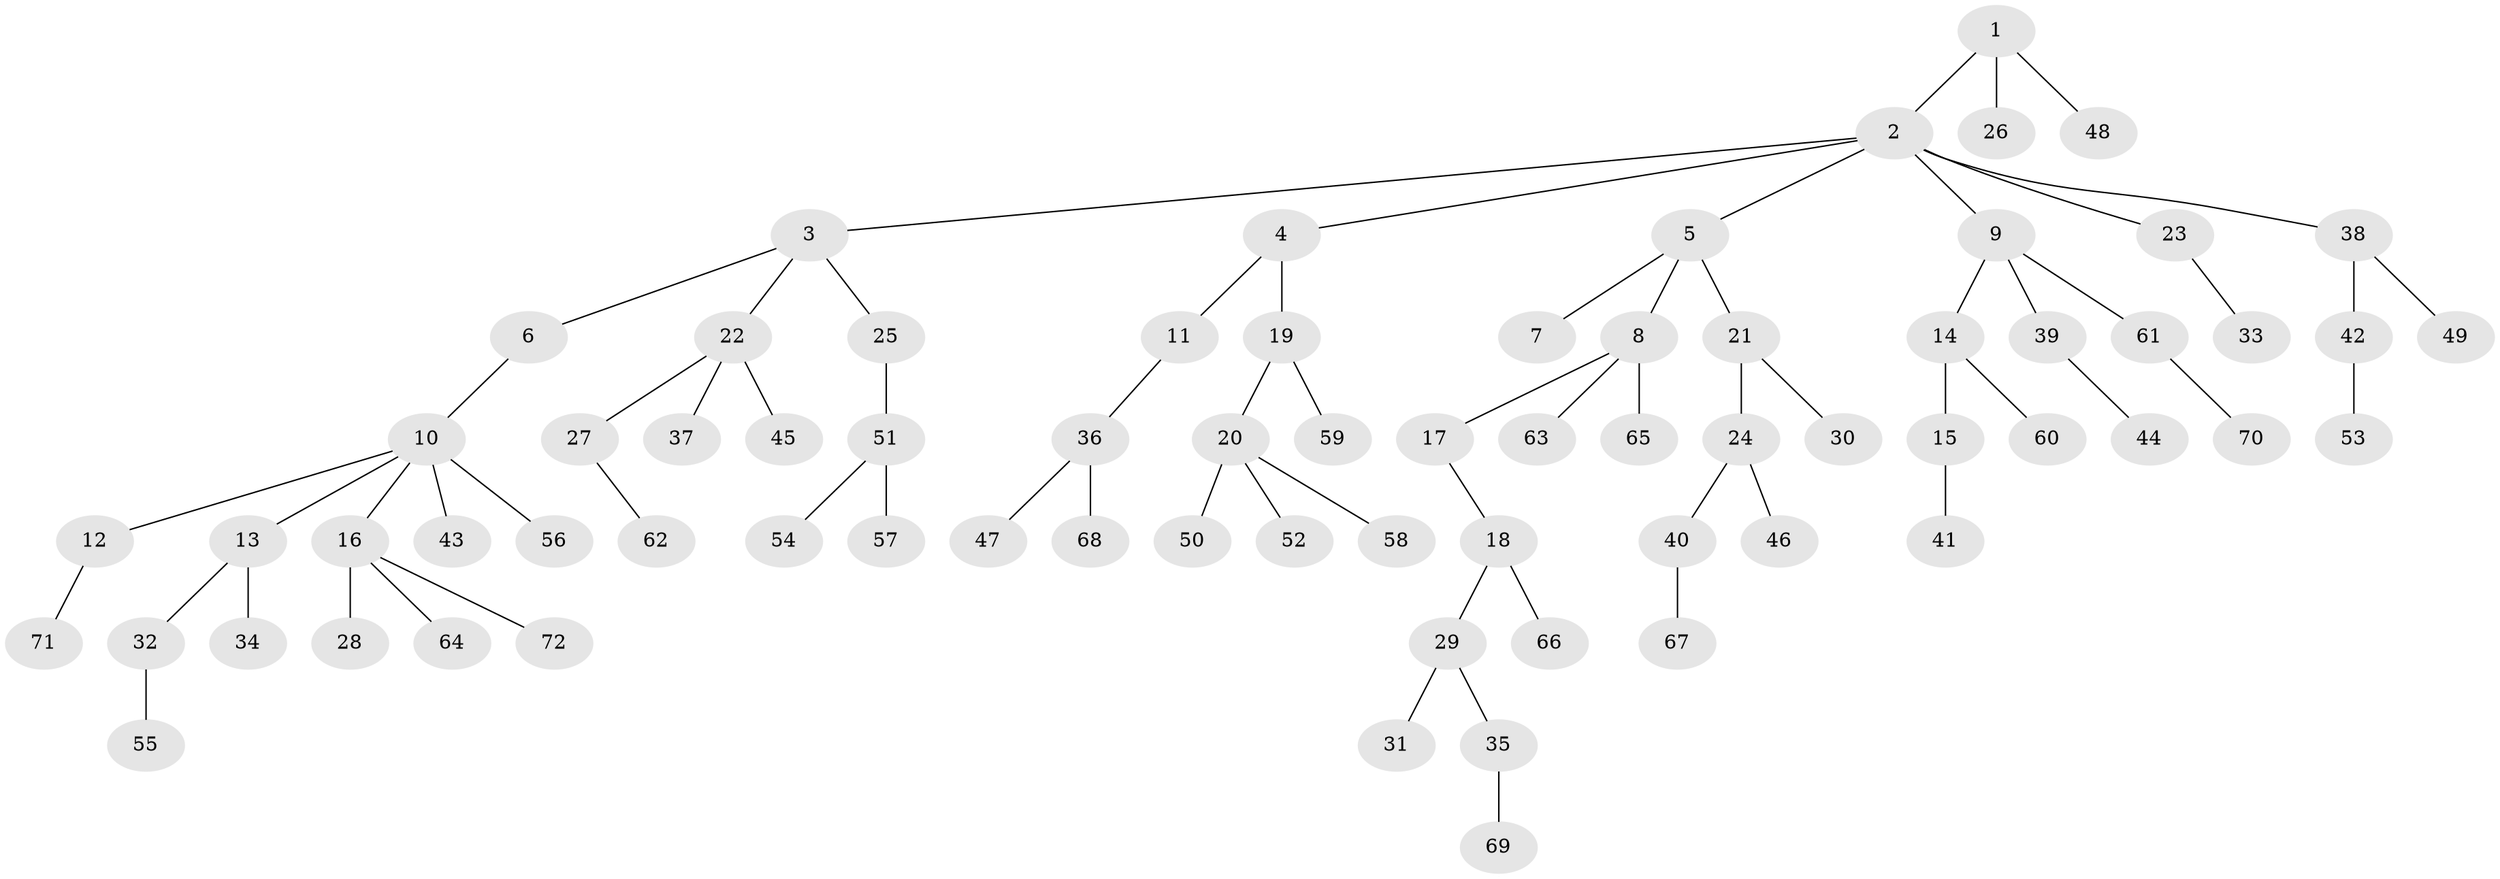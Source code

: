 // Generated by graph-tools (version 1.1) at 2025/52/03/09/25 04:52:36]
// undirected, 72 vertices, 71 edges
graph export_dot {
graph [start="1"]
  node [color=gray90,style=filled];
  1;
  2;
  3;
  4;
  5;
  6;
  7;
  8;
  9;
  10;
  11;
  12;
  13;
  14;
  15;
  16;
  17;
  18;
  19;
  20;
  21;
  22;
  23;
  24;
  25;
  26;
  27;
  28;
  29;
  30;
  31;
  32;
  33;
  34;
  35;
  36;
  37;
  38;
  39;
  40;
  41;
  42;
  43;
  44;
  45;
  46;
  47;
  48;
  49;
  50;
  51;
  52;
  53;
  54;
  55;
  56;
  57;
  58;
  59;
  60;
  61;
  62;
  63;
  64;
  65;
  66;
  67;
  68;
  69;
  70;
  71;
  72;
  1 -- 2;
  1 -- 26;
  1 -- 48;
  2 -- 3;
  2 -- 4;
  2 -- 5;
  2 -- 9;
  2 -- 23;
  2 -- 38;
  3 -- 6;
  3 -- 22;
  3 -- 25;
  4 -- 11;
  4 -- 19;
  5 -- 7;
  5 -- 8;
  5 -- 21;
  6 -- 10;
  8 -- 17;
  8 -- 63;
  8 -- 65;
  9 -- 14;
  9 -- 39;
  9 -- 61;
  10 -- 12;
  10 -- 13;
  10 -- 16;
  10 -- 43;
  10 -- 56;
  11 -- 36;
  12 -- 71;
  13 -- 32;
  13 -- 34;
  14 -- 15;
  14 -- 60;
  15 -- 41;
  16 -- 28;
  16 -- 64;
  16 -- 72;
  17 -- 18;
  18 -- 29;
  18 -- 66;
  19 -- 20;
  19 -- 59;
  20 -- 50;
  20 -- 52;
  20 -- 58;
  21 -- 24;
  21 -- 30;
  22 -- 27;
  22 -- 37;
  22 -- 45;
  23 -- 33;
  24 -- 40;
  24 -- 46;
  25 -- 51;
  27 -- 62;
  29 -- 31;
  29 -- 35;
  32 -- 55;
  35 -- 69;
  36 -- 47;
  36 -- 68;
  38 -- 42;
  38 -- 49;
  39 -- 44;
  40 -- 67;
  42 -- 53;
  51 -- 54;
  51 -- 57;
  61 -- 70;
}
